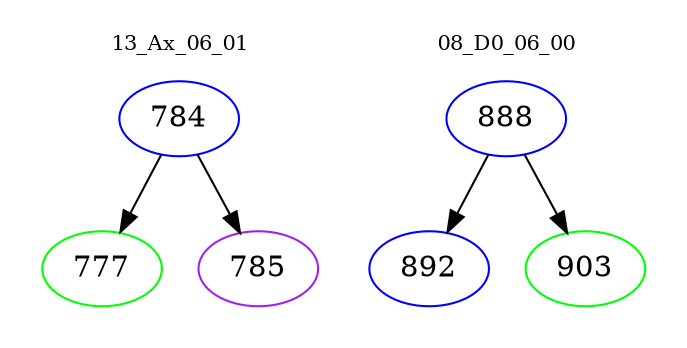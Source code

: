 digraph{
subgraph cluster_0 {
color = white
label = "13_Ax_06_01";
fontsize=10;
T0_784 [label="784", color="blue"]
T0_784 -> T0_777 [color="black"]
T0_777 [label="777", color="green"]
T0_784 -> T0_785 [color="black"]
T0_785 [label="785", color="purple"]
}
subgraph cluster_1 {
color = white
label = "08_D0_06_00";
fontsize=10;
T1_888 [label="888", color="blue"]
T1_888 -> T1_892 [color="black"]
T1_892 [label="892", color="blue"]
T1_888 -> T1_903 [color="black"]
T1_903 [label="903", color="green"]
}
}
